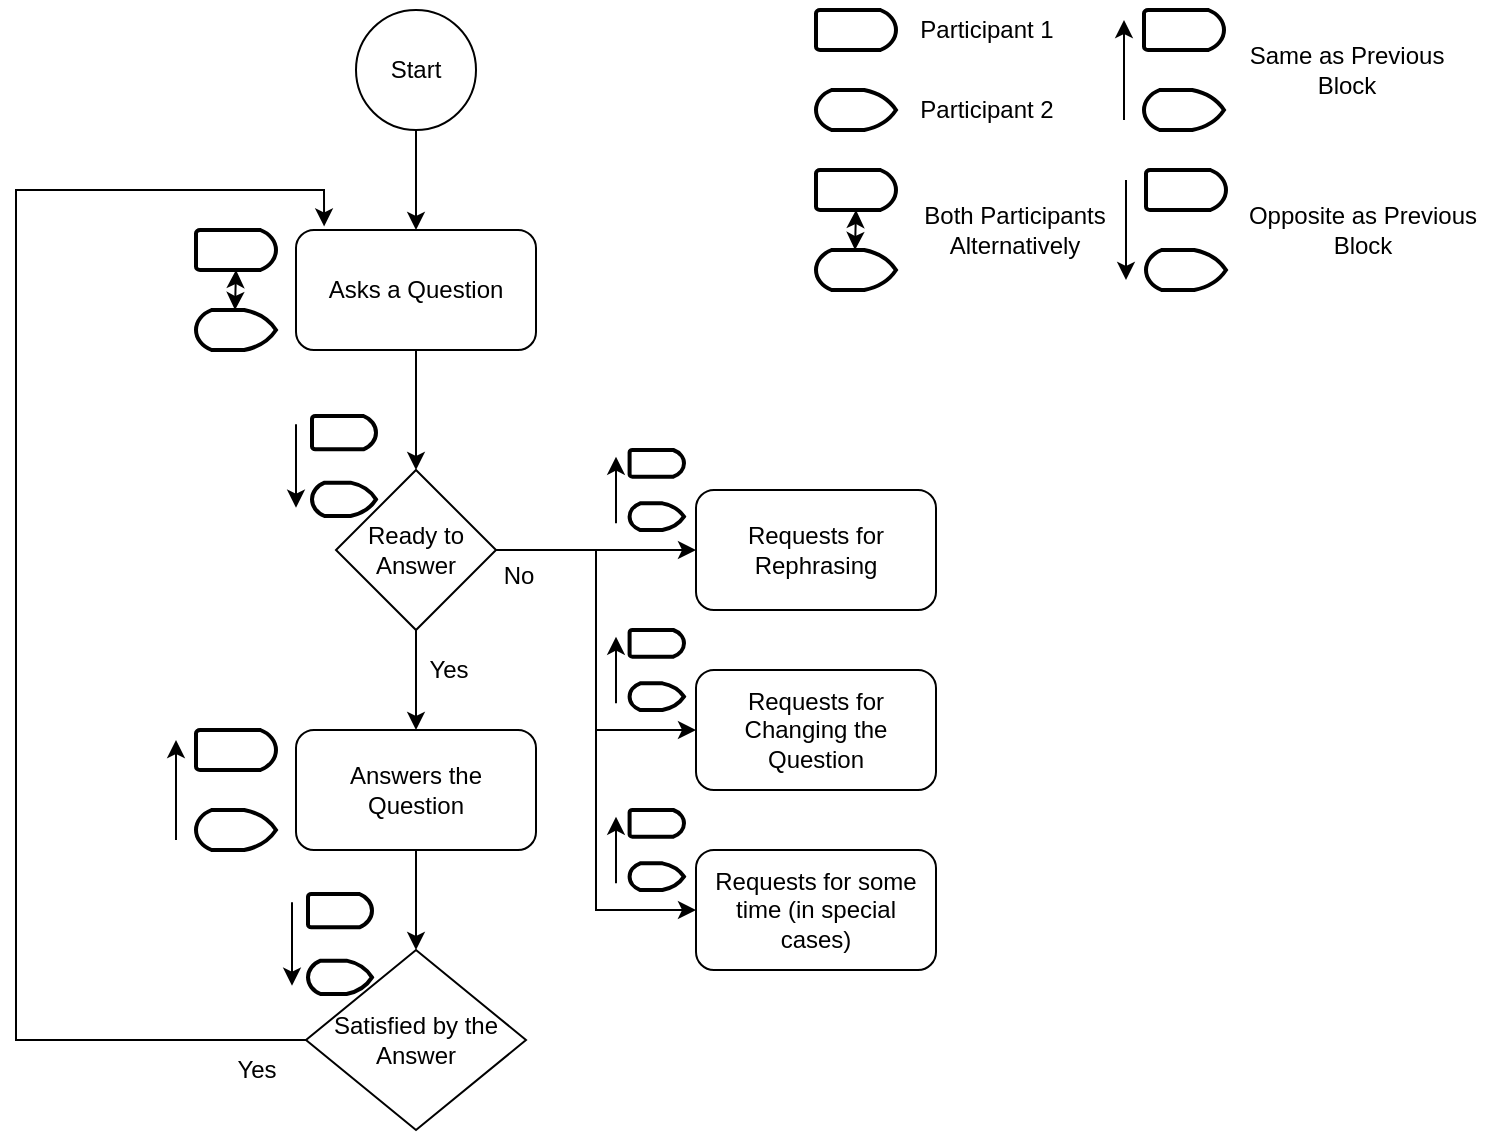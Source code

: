 <mxfile version="20.0.4" type="github">
  <diagram id="C5RBs43oDa-KdzZeNtuy" name="Page-1">
    <mxGraphModel dx="1038" dy="511" grid="1" gridSize="10" guides="1" tooltips="1" connect="1" arrows="1" fold="1" page="1" pageScale="1" pageWidth="827" pageHeight="1169" math="0" shadow="0">
      <root>
        <mxCell id="WIyWlLk6GJQsqaUBKTNV-0" />
        <mxCell id="WIyWlLk6GJQsqaUBKTNV-1" parent="WIyWlLk6GJQsqaUBKTNV-0" />
        <mxCell id="w3meJBPXueiPkZgnFTQH-99" value="" style="edgeStyle=orthogonalEdgeStyle;rounded=0;orthogonalLoop=1;jettySize=auto;html=1;" edge="1" parent="WIyWlLk6GJQsqaUBKTNV-1" source="w3meJBPXueiPkZgnFTQH-0" target="w3meJBPXueiPkZgnFTQH-12">
          <mxGeometry relative="1" as="geometry" />
        </mxCell>
        <mxCell id="w3meJBPXueiPkZgnFTQH-0" value="" style="verticalLabelPosition=bottom;verticalAlign=top;html=1;shape=mxgraph.flowchart.on-page_reference;" vertex="1" parent="WIyWlLk6GJQsqaUBKTNV-1">
          <mxGeometry x="250" y="10" width="60" height="60" as="geometry" />
        </mxCell>
        <mxCell id="w3meJBPXueiPkZgnFTQH-1" value="" style="strokeWidth=2;html=1;shape=mxgraph.flowchart.delay;whiteSpace=wrap;" vertex="1" parent="WIyWlLk6GJQsqaUBKTNV-1">
          <mxGeometry x="480" y="10" width="40" height="20" as="geometry" />
        </mxCell>
        <mxCell id="w3meJBPXueiPkZgnFTQH-2" value="Participant 1" style="text;html=1;align=center;verticalAlign=middle;resizable=0;points=[];autosize=1;strokeColor=none;fillColor=none;" vertex="1" parent="WIyWlLk6GJQsqaUBKTNV-1">
          <mxGeometry x="520" y="5" width="90" height="30" as="geometry" />
        </mxCell>
        <mxCell id="w3meJBPXueiPkZgnFTQH-3" value="" style="strokeWidth=2;html=1;shape=mxgraph.flowchart.display;whiteSpace=wrap;rotation=-180;" vertex="1" parent="WIyWlLk6GJQsqaUBKTNV-1">
          <mxGeometry x="480" y="50" width="40" height="20" as="geometry" />
        </mxCell>
        <mxCell id="w3meJBPXueiPkZgnFTQH-5" value="Participant 2" style="text;html=1;align=center;verticalAlign=middle;resizable=0;points=[];autosize=1;strokeColor=none;fillColor=none;" vertex="1" parent="WIyWlLk6GJQsqaUBKTNV-1">
          <mxGeometry x="520" y="45" width="90" height="30" as="geometry" />
        </mxCell>
        <mxCell id="w3meJBPXueiPkZgnFTQH-6" value="Start" style="text;html=1;strokeColor=none;fillColor=none;align=center;verticalAlign=middle;whiteSpace=wrap;rounded=0;container=1;" vertex="1" parent="WIyWlLk6GJQsqaUBKTNV-1">
          <mxGeometry x="250" y="25" width="60" height="30" as="geometry" />
        </mxCell>
        <mxCell id="w3meJBPXueiPkZgnFTQH-25" style="edgeStyle=orthogonalEdgeStyle;rounded=0;orthogonalLoop=1;jettySize=auto;html=1;entryX=0.5;entryY=0;entryDx=0;entryDy=0;" edge="1" parent="WIyWlLk6GJQsqaUBKTNV-1" source="w3meJBPXueiPkZgnFTQH-12" target="w3meJBPXueiPkZgnFTQH-24">
          <mxGeometry relative="1" as="geometry" />
        </mxCell>
        <mxCell id="w3meJBPXueiPkZgnFTQH-12" value="Asks a Question" style="rounded=1;whiteSpace=wrap;html=1;" vertex="1" parent="WIyWlLk6GJQsqaUBKTNV-1">
          <mxGeometry x="220" y="120" width="120" height="60" as="geometry" />
        </mxCell>
        <mxCell id="w3meJBPXueiPkZgnFTQH-17" value="" style="group" vertex="1" connectable="0" parent="WIyWlLk6GJQsqaUBKTNV-1">
          <mxGeometry x="480" y="90" width="40" height="60" as="geometry" />
        </mxCell>
        <mxCell id="w3meJBPXueiPkZgnFTQH-13" value="" style="strokeWidth=2;html=1;shape=mxgraph.flowchart.delay;whiteSpace=wrap;" vertex="1" parent="w3meJBPXueiPkZgnFTQH-17">
          <mxGeometry width="40" height="20" as="geometry" />
        </mxCell>
        <mxCell id="w3meJBPXueiPkZgnFTQH-14" value="" style="strokeWidth=2;html=1;shape=mxgraph.flowchart.display;whiteSpace=wrap;rotation=-180;" vertex="1" parent="w3meJBPXueiPkZgnFTQH-17">
          <mxGeometry y="40" width="40" height="20" as="geometry" />
        </mxCell>
        <mxCell id="w3meJBPXueiPkZgnFTQH-15" value="" style="endArrow=classic;startArrow=classic;html=1;rounded=0;" edge="1" parent="w3meJBPXueiPkZgnFTQH-17">
          <mxGeometry width="50" height="50" relative="1" as="geometry">
            <mxPoint x="19.5" y="40" as="sourcePoint" />
            <mxPoint x="20" y="20" as="targetPoint" />
          </mxGeometry>
        </mxCell>
        <mxCell id="w3meJBPXueiPkZgnFTQH-18" value="Both Participants &lt;br&gt;Alternatively" style="text;html=1;align=center;verticalAlign=middle;resizable=0;points=[];autosize=1;strokeColor=none;fillColor=none;" vertex="1" parent="WIyWlLk6GJQsqaUBKTNV-1">
          <mxGeometry x="524" y="100" width="110" height="40" as="geometry" />
        </mxCell>
        <mxCell id="w3meJBPXueiPkZgnFTQH-19" value="" style="group" vertex="1" connectable="0" parent="WIyWlLk6GJQsqaUBKTNV-1">
          <mxGeometry x="170" y="120" width="40" height="60" as="geometry" />
        </mxCell>
        <mxCell id="w3meJBPXueiPkZgnFTQH-20" value="" style="strokeWidth=2;html=1;shape=mxgraph.flowchart.delay;whiteSpace=wrap;" vertex="1" parent="w3meJBPXueiPkZgnFTQH-19">
          <mxGeometry width="40" height="20" as="geometry" />
        </mxCell>
        <mxCell id="w3meJBPXueiPkZgnFTQH-21" value="" style="strokeWidth=2;html=1;shape=mxgraph.flowchart.display;whiteSpace=wrap;rotation=-180;" vertex="1" parent="w3meJBPXueiPkZgnFTQH-19">
          <mxGeometry y="40" width="40" height="20" as="geometry" />
        </mxCell>
        <mxCell id="w3meJBPXueiPkZgnFTQH-22" value="" style="endArrow=classic;startArrow=classic;html=1;rounded=0;" edge="1" parent="w3meJBPXueiPkZgnFTQH-19">
          <mxGeometry width="50" height="50" relative="1" as="geometry">
            <mxPoint x="19.5" y="40" as="sourcePoint" />
            <mxPoint x="20" y="20" as="targetPoint" />
          </mxGeometry>
        </mxCell>
        <mxCell id="w3meJBPXueiPkZgnFTQH-64" style="edgeStyle=orthogonalEdgeStyle;rounded=0;orthogonalLoop=1;jettySize=auto;html=1;entryX=0.5;entryY=0;entryDx=0;entryDy=0;" edge="1" parent="WIyWlLk6GJQsqaUBKTNV-1" source="w3meJBPXueiPkZgnFTQH-24" target="w3meJBPXueiPkZgnFTQH-63">
          <mxGeometry relative="1" as="geometry" />
        </mxCell>
        <mxCell id="w3meJBPXueiPkZgnFTQH-80" style="edgeStyle=orthogonalEdgeStyle;rounded=0;orthogonalLoop=1;jettySize=auto;html=1;entryX=0;entryY=0.5;entryDx=0;entryDy=0;" edge="1" parent="WIyWlLk6GJQsqaUBKTNV-1" source="w3meJBPXueiPkZgnFTQH-24" target="w3meJBPXueiPkZgnFTQH-79">
          <mxGeometry relative="1" as="geometry" />
        </mxCell>
        <mxCell id="w3meJBPXueiPkZgnFTQH-90" style="edgeStyle=orthogonalEdgeStyle;rounded=0;orthogonalLoop=1;jettySize=auto;html=1;entryX=0;entryY=0.5;entryDx=0;entryDy=0;" edge="1" parent="WIyWlLk6GJQsqaUBKTNV-1" source="w3meJBPXueiPkZgnFTQH-24" target="w3meJBPXueiPkZgnFTQH-83">
          <mxGeometry relative="1" as="geometry">
            <Array as="points">
              <mxPoint x="370" y="280" />
              <mxPoint x="370" y="460" />
            </Array>
          </mxGeometry>
        </mxCell>
        <mxCell id="w3meJBPXueiPkZgnFTQH-24" value="Ready to Answer" style="rhombus;whiteSpace=wrap;html=1;" vertex="1" parent="WIyWlLk6GJQsqaUBKTNV-1">
          <mxGeometry x="240" y="240" width="80" height="80" as="geometry" />
        </mxCell>
        <mxCell id="w3meJBPXueiPkZgnFTQH-47" value="" style="group" vertex="1" connectable="0" parent="WIyWlLk6GJQsqaUBKTNV-1">
          <mxGeometry x="220" y="213" width="40" height="50" as="geometry" />
        </mxCell>
        <mxCell id="w3meJBPXueiPkZgnFTQH-48" value="" style="strokeWidth=2;html=1;shape=mxgraph.flowchart.delay;whiteSpace=wrap;" vertex="1" parent="w3meJBPXueiPkZgnFTQH-47">
          <mxGeometry x="8" width="32" height="16.667" as="geometry" />
        </mxCell>
        <mxCell id="w3meJBPXueiPkZgnFTQH-49" value="" style="strokeWidth=2;html=1;shape=mxgraph.flowchart.display;whiteSpace=wrap;rotation=-180;" vertex="1" parent="w3meJBPXueiPkZgnFTQH-47">
          <mxGeometry x="8" y="33.333" width="32" height="16.667" as="geometry" />
        </mxCell>
        <mxCell id="w3meJBPXueiPkZgnFTQH-50" value="" style="endArrow=classic;html=1;rounded=0;" edge="1" parent="w3meJBPXueiPkZgnFTQH-47">
          <mxGeometry width="50" height="50" relative="1" as="geometry">
            <mxPoint y="4.167" as="sourcePoint" />
            <mxPoint y="45.833" as="targetPoint" />
          </mxGeometry>
        </mxCell>
        <mxCell id="w3meJBPXueiPkZgnFTQH-51" value="Same as Previous&lt;br&gt;Block" style="text;html=1;align=center;verticalAlign=middle;resizable=0;points=[];autosize=1;strokeColor=none;fillColor=none;" vertex="1" parent="WIyWlLk6GJQsqaUBKTNV-1">
          <mxGeometry x="685" y="20" width="120" height="40" as="geometry" />
        </mxCell>
        <mxCell id="w3meJBPXueiPkZgnFTQH-52" value="" style="group" vertex="1" connectable="0" parent="WIyWlLk6GJQsqaUBKTNV-1">
          <mxGeometry x="634" y="10" width="50" height="60" as="geometry" />
        </mxCell>
        <mxCell id="w3meJBPXueiPkZgnFTQH-53" value="" style="strokeWidth=2;html=1;shape=mxgraph.flowchart.delay;whiteSpace=wrap;" vertex="1" parent="w3meJBPXueiPkZgnFTQH-52">
          <mxGeometry x="10" width="40" height="20" as="geometry" />
        </mxCell>
        <mxCell id="w3meJBPXueiPkZgnFTQH-54" value="" style="strokeWidth=2;html=1;shape=mxgraph.flowchart.display;whiteSpace=wrap;rotation=-180;" vertex="1" parent="w3meJBPXueiPkZgnFTQH-52">
          <mxGeometry x="10" y="40" width="40" height="20" as="geometry" />
        </mxCell>
        <mxCell id="w3meJBPXueiPkZgnFTQH-55" value="" style="endArrow=classic;html=1;rounded=0;" edge="1" parent="w3meJBPXueiPkZgnFTQH-52">
          <mxGeometry width="50" height="50" relative="1" as="geometry">
            <mxPoint y="55" as="sourcePoint" />
            <mxPoint y="5" as="targetPoint" />
          </mxGeometry>
        </mxCell>
        <mxCell id="w3meJBPXueiPkZgnFTQH-56" value="Opposite as Previous&lt;br&gt;Block" style="text;html=1;align=center;verticalAlign=middle;resizable=0;points=[];autosize=1;strokeColor=none;fillColor=none;" vertex="1" parent="WIyWlLk6GJQsqaUBKTNV-1">
          <mxGeometry x="683" y="100" width="140" height="40" as="geometry" />
        </mxCell>
        <mxCell id="w3meJBPXueiPkZgnFTQH-57" value="" style="group" vertex="1" connectable="0" parent="WIyWlLk6GJQsqaUBKTNV-1">
          <mxGeometry x="635" y="90" width="50" height="60" as="geometry" />
        </mxCell>
        <mxCell id="w3meJBPXueiPkZgnFTQH-58" value="" style="strokeWidth=2;html=1;shape=mxgraph.flowchart.delay;whiteSpace=wrap;" vertex="1" parent="w3meJBPXueiPkZgnFTQH-57">
          <mxGeometry x="10" width="40" height="20" as="geometry" />
        </mxCell>
        <mxCell id="w3meJBPXueiPkZgnFTQH-59" value="" style="strokeWidth=2;html=1;shape=mxgraph.flowchart.display;whiteSpace=wrap;rotation=-180;" vertex="1" parent="w3meJBPXueiPkZgnFTQH-57">
          <mxGeometry x="10" y="40" width="40" height="20" as="geometry" />
        </mxCell>
        <mxCell id="w3meJBPXueiPkZgnFTQH-60" value="" style="endArrow=classic;html=1;rounded=0;" edge="1" parent="w3meJBPXueiPkZgnFTQH-57">
          <mxGeometry width="50" height="50" relative="1" as="geometry">
            <mxPoint y="5" as="sourcePoint" />
            <mxPoint y="55" as="targetPoint" />
          </mxGeometry>
        </mxCell>
        <mxCell id="w3meJBPXueiPkZgnFTQH-62" value="Yes" style="text;html=1;align=center;verticalAlign=middle;resizable=0;points=[];autosize=1;strokeColor=none;fillColor=none;" vertex="1" parent="WIyWlLk6GJQsqaUBKTNV-1">
          <mxGeometry x="276" y="325" width="40" height="30" as="geometry" />
        </mxCell>
        <mxCell id="w3meJBPXueiPkZgnFTQH-70" style="edgeStyle=orthogonalEdgeStyle;rounded=0;orthogonalLoop=1;jettySize=auto;html=1;entryX=0.5;entryY=0;entryDx=0;entryDy=0;" edge="1" parent="WIyWlLk6GJQsqaUBKTNV-1" source="w3meJBPXueiPkZgnFTQH-63" target="w3meJBPXueiPkZgnFTQH-69">
          <mxGeometry relative="1" as="geometry" />
        </mxCell>
        <mxCell id="w3meJBPXueiPkZgnFTQH-63" value="Answers the&lt;br&gt;Question" style="rounded=1;whiteSpace=wrap;html=1;" vertex="1" parent="WIyWlLk6GJQsqaUBKTNV-1">
          <mxGeometry x="220" y="370" width="120" height="60" as="geometry" />
        </mxCell>
        <mxCell id="w3meJBPXueiPkZgnFTQH-65" value="" style="group" vertex="1" connectable="0" parent="WIyWlLk6GJQsqaUBKTNV-1">
          <mxGeometry x="160" y="370" width="50" height="60" as="geometry" />
        </mxCell>
        <mxCell id="w3meJBPXueiPkZgnFTQH-66" value="" style="strokeWidth=2;html=1;shape=mxgraph.flowchart.delay;whiteSpace=wrap;" vertex="1" parent="w3meJBPXueiPkZgnFTQH-65">
          <mxGeometry x="10" width="40" height="20" as="geometry" />
        </mxCell>
        <mxCell id="w3meJBPXueiPkZgnFTQH-67" value="" style="strokeWidth=2;html=1;shape=mxgraph.flowchart.display;whiteSpace=wrap;rotation=-180;" vertex="1" parent="w3meJBPXueiPkZgnFTQH-65">
          <mxGeometry x="10" y="40" width="40" height="20" as="geometry" />
        </mxCell>
        <mxCell id="w3meJBPXueiPkZgnFTQH-68" value="" style="endArrow=classic;html=1;rounded=0;" edge="1" parent="w3meJBPXueiPkZgnFTQH-65">
          <mxGeometry width="50" height="50" relative="1" as="geometry">
            <mxPoint y="55" as="sourcePoint" />
            <mxPoint y="5" as="targetPoint" />
          </mxGeometry>
        </mxCell>
        <mxCell id="w3meJBPXueiPkZgnFTQH-77" style="edgeStyle=orthogonalEdgeStyle;rounded=0;orthogonalLoop=1;jettySize=auto;html=1;entryX=0.117;entryY=-0.03;entryDx=0;entryDy=0;entryPerimeter=0;" edge="1" parent="WIyWlLk6GJQsqaUBKTNV-1" source="w3meJBPXueiPkZgnFTQH-69" target="w3meJBPXueiPkZgnFTQH-12">
          <mxGeometry relative="1" as="geometry">
            <Array as="points">
              <mxPoint x="80" y="525" />
              <mxPoint x="80" y="100" />
              <mxPoint x="234" y="100" />
            </Array>
          </mxGeometry>
        </mxCell>
        <mxCell id="w3meJBPXueiPkZgnFTQH-69" value="Satisfied by the Answer" style="rhombus;whiteSpace=wrap;html=1;" vertex="1" parent="WIyWlLk6GJQsqaUBKTNV-1">
          <mxGeometry x="225" y="480" width="110" height="90" as="geometry" />
        </mxCell>
        <mxCell id="w3meJBPXueiPkZgnFTQH-71" value="" style="group" vertex="1" connectable="0" parent="WIyWlLk6GJQsqaUBKTNV-1">
          <mxGeometry x="218" y="452" width="40" height="50" as="geometry" />
        </mxCell>
        <mxCell id="w3meJBPXueiPkZgnFTQH-72" value="" style="strokeWidth=2;html=1;shape=mxgraph.flowchart.delay;whiteSpace=wrap;" vertex="1" parent="w3meJBPXueiPkZgnFTQH-71">
          <mxGeometry x="8" width="32" height="16.667" as="geometry" />
        </mxCell>
        <mxCell id="w3meJBPXueiPkZgnFTQH-73" value="" style="strokeWidth=2;html=1;shape=mxgraph.flowchart.display;whiteSpace=wrap;rotation=-180;" vertex="1" parent="w3meJBPXueiPkZgnFTQH-71">
          <mxGeometry x="8" y="33.333" width="32" height="16.667" as="geometry" />
        </mxCell>
        <mxCell id="w3meJBPXueiPkZgnFTQH-74" value="" style="endArrow=classic;html=1;rounded=0;" edge="1" parent="w3meJBPXueiPkZgnFTQH-71">
          <mxGeometry width="50" height="50" relative="1" as="geometry">
            <mxPoint y="4.167" as="sourcePoint" />
            <mxPoint y="45.833" as="targetPoint" />
          </mxGeometry>
        </mxCell>
        <mxCell id="w3meJBPXueiPkZgnFTQH-78" value="Yes" style="text;html=1;align=center;verticalAlign=middle;resizable=0;points=[];autosize=1;strokeColor=none;fillColor=none;" vertex="1" parent="WIyWlLk6GJQsqaUBKTNV-1">
          <mxGeometry x="180" y="525" width="40" height="30" as="geometry" />
        </mxCell>
        <mxCell id="w3meJBPXueiPkZgnFTQH-79" value="Requests for Rephrasing" style="rounded=1;whiteSpace=wrap;html=1;" vertex="1" parent="WIyWlLk6GJQsqaUBKTNV-1">
          <mxGeometry x="420" y="250" width="120" height="60" as="geometry" />
        </mxCell>
        <mxCell id="w3meJBPXueiPkZgnFTQH-81" value="No" style="text;html=1;align=center;verticalAlign=middle;resizable=0;points=[];autosize=1;strokeColor=none;fillColor=none;" vertex="1" parent="WIyWlLk6GJQsqaUBKTNV-1">
          <mxGeometry x="311" y="278" width="40" height="30" as="geometry" />
        </mxCell>
        <mxCell id="w3meJBPXueiPkZgnFTQH-82" value="Requests for Changing the Question" style="rounded=1;whiteSpace=wrap;html=1;" vertex="1" parent="WIyWlLk6GJQsqaUBKTNV-1">
          <mxGeometry x="420" y="340" width="120" height="60" as="geometry" />
        </mxCell>
        <mxCell id="w3meJBPXueiPkZgnFTQH-83" value="Requests for some time (in special cases)" style="rounded=1;whiteSpace=wrap;html=1;" vertex="1" parent="WIyWlLk6GJQsqaUBKTNV-1">
          <mxGeometry x="420" y="430" width="120" height="60" as="geometry" />
        </mxCell>
        <mxCell id="w3meJBPXueiPkZgnFTQH-84" value="" style="group" vertex="1" connectable="0" parent="WIyWlLk6GJQsqaUBKTNV-1">
          <mxGeometry x="380" y="230" width="34" height="40" as="geometry" />
        </mxCell>
        <mxCell id="w3meJBPXueiPkZgnFTQH-85" value="" style="strokeWidth=2;html=1;shape=mxgraph.flowchart.delay;whiteSpace=wrap;" vertex="1" parent="w3meJBPXueiPkZgnFTQH-84">
          <mxGeometry x="6.8" width="27.2" height="13.333" as="geometry" />
        </mxCell>
        <mxCell id="w3meJBPXueiPkZgnFTQH-86" value="" style="strokeWidth=2;html=1;shape=mxgraph.flowchart.display;whiteSpace=wrap;rotation=-180;" vertex="1" parent="w3meJBPXueiPkZgnFTQH-84">
          <mxGeometry x="6.8" y="26.667" width="27.2" height="13.333" as="geometry" />
        </mxCell>
        <mxCell id="w3meJBPXueiPkZgnFTQH-87" value="" style="endArrow=classic;html=1;rounded=0;" edge="1" parent="w3meJBPXueiPkZgnFTQH-84">
          <mxGeometry width="50" height="50" relative="1" as="geometry">
            <mxPoint y="36.667" as="sourcePoint" />
            <mxPoint y="3.333" as="targetPoint" />
          </mxGeometry>
        </mxCell>
        <mxCell id="w3meJBPXueiPkZgnFTQH-89" value="" style="endArrow=classic;html=1;rounded=0;entryX=0;entryY=0.5;entryDx=0;entryDy=0;exitX=1;exitY=0.5;exitDx=0;exitDy=0;" edge="1" parent="WIyWlLk6GJQsqaUBKTNV-1" source="w3meJBPXueiPkZgnFTQH-24" target="w3meJBPXueiPkZgnFTQH-82">
          <mxGeometry width="50" height="50" relative="1" as="geometry">
            <mxPoint x="320" y="280" as="sourcePoint" />
            <mxPoint x="370" y="230" as="targetPoint" />
            <Array as="points">
              <mxPoint x="370" y="280" />
              <mxPoint x="370" y="370" />
            </Array>
          </mxGeometry>
        </mxCell>
        <mxCell id="w3meJBPXueiPkZgnFTQH-91" value="" style="group" vertex="1" connectable="0" parent="WIyWlLk6GJQsqaUBKTNV-1">
          <mxGeometry x="380" y="320" width="34" height="40" as="geometry" />
        </mxCell>
        <mxCell id="w3meJBPXueiPkZgnFTQH-92" value="" style="strokeWidth=2;html=1;shape=mxgraph.flowchart.delay;whiteSpace=wrap;" vertex="1" parent="w3meJBPXueiPkZgnFTQH-91">
          <mxGeometry x="6.8" width="27.2" height="13.333" as="geometry" />
        </mxCell>
        <mxCell id="w3meJBPXueiPkZgnFTQH-93" value="" style="strokeWidth=2;html=1;shape=mxgraph.flowchart.display;whiteSpace=wrap;rotation=-180;" vertex="1" parent="w3meJBPXueiPkZgnFTQH-91">
          <mxGeometry x="6.8" y="26.667" width="27.2" height="13.333" as="geometry" />
        </mxCell>
        <mxCell id="w3meJBPXueiPkZgnFTQH-94" value="" style="endArrow=classic;html=1;rounded=0;" edge="1" parent="w3meJBPXueiPkZgnFTQH-91">
          <mxGeometry width="50" height="50" relative="1" as="geometry">
            <mxPoint y="36.667" as="sourcePoint" />
            <mxPoint y="3.333" as="targetPoint" />
          </mxGeometry>
        </mxCell>
        <mxCell id="w3meJBPXueiPkZgnFTQH-95" value="" style="group" vertex="1" connectable="0" parent="WIyWlLk6GJQsqaUBKTNV-1">
          <mxGeometry x="380" y="410" width="34" height="40" as="geometry" />
        </mxCell>
        <mxCell id="w3meJBPXueiPkZgnFTQH-96" value="" style="strokeWidth=2;html=1;shape=mxgraph.flowchart.delay;whiteSpace=wrap;" vertex="1" parent="w3meJBPXueiPkZgnFTQH-95">
          <mxGeometry x="6.8" width="27.2" height="13.333" as="geometry" />
        </mxCell>
        <mxCell id="w3meJBPXueiPkZgnFTQH-97" value="" style="strokeWidth=2;html=1;shape=mxgraph.flowchart.display;whiteSpace=wrap;rotation=-180;" vertex="1" parent="w3meJBPXueiPkZgnFTQH-95">
          <mxGeometry x="6.8" y="26.667" width="27.2" height="13.333" as="geometry" />
        </mxCell>
        <mxCell id="w3meJBPXueiPkZgnFTQH-98" value="" style="endArrow=classic;html=1;rounded=0;" edge="1" parent="w3meJBPXueiPkZgnFTQH-95">
          <mxGeometry width="50" height="50" relative="1" as="geometry">
            <mxPoint y="36.667" as="sourcePoint" />
            <mxPoint y="3.333" as="targetPoint" />
          </mxGeometry>
        </mxCell>
      </root>
    </mxGraphModel>
  </diagram>
</mxfile>
